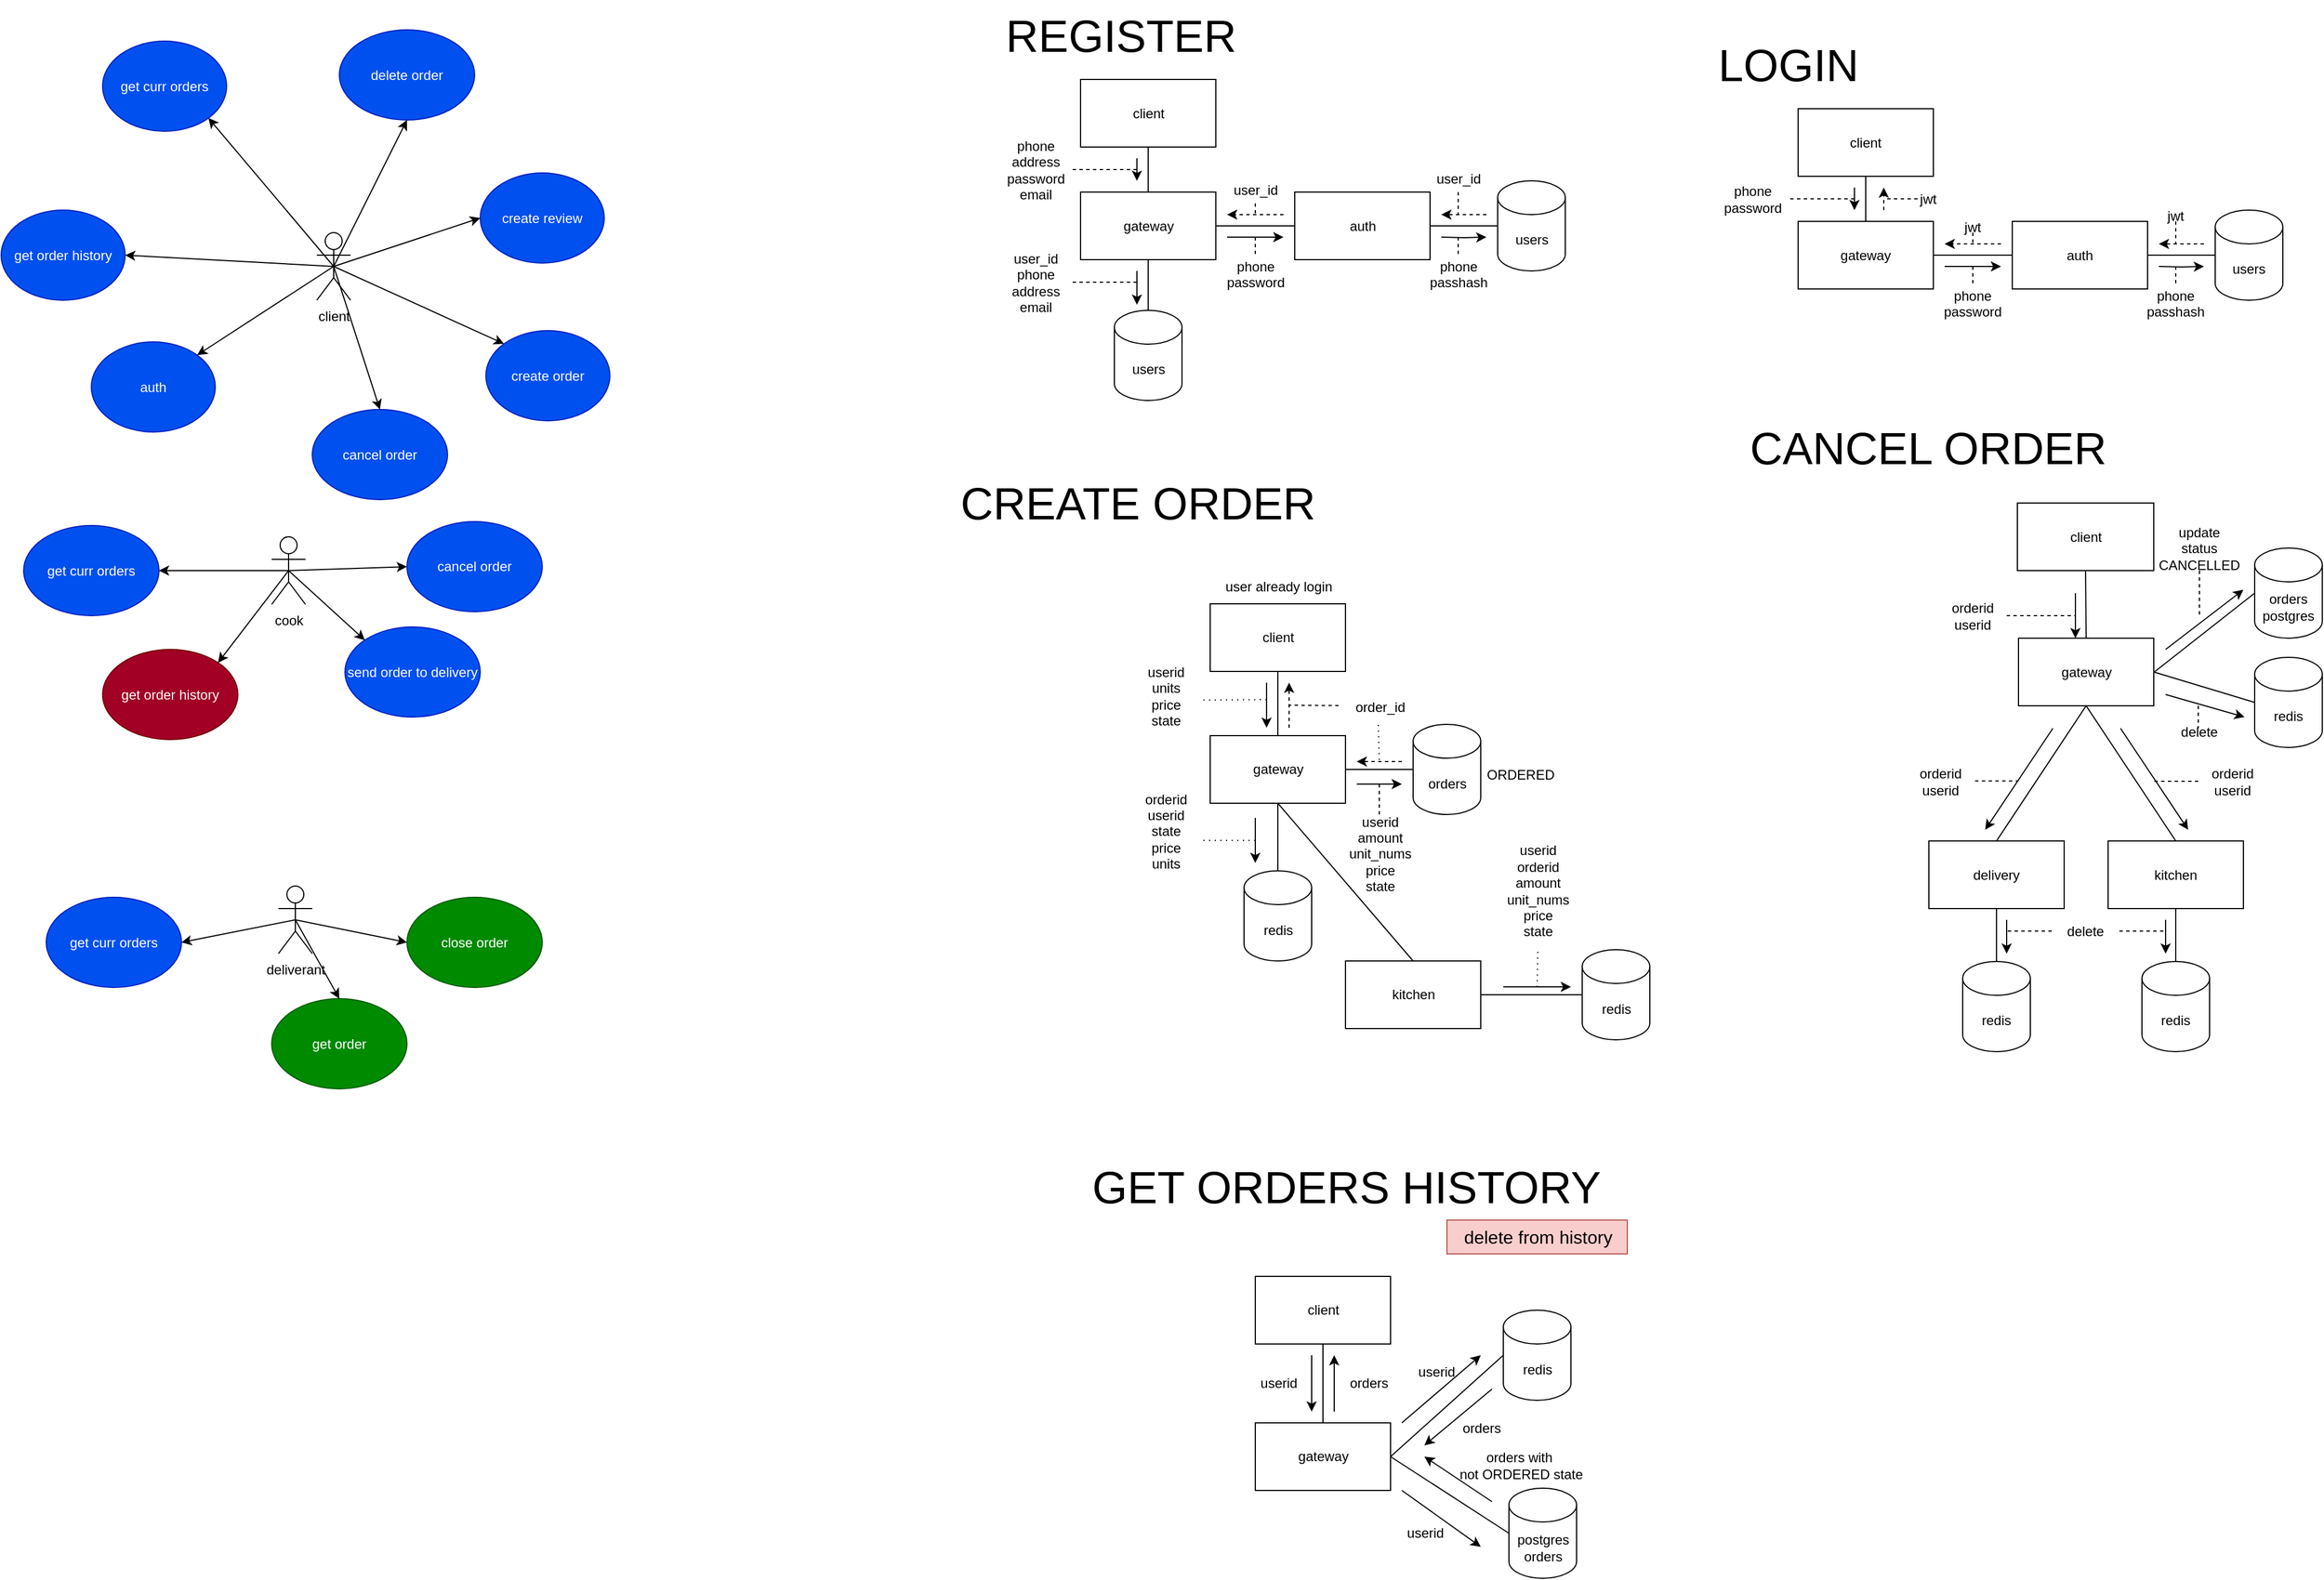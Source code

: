 <mxfile version="24.2.1" type="device">
  <diagram name="Страница — 1" id="h_CmLlEJqs-Y4hcS8QEQ">
    <mxGraphModel dx="1167" dy="1889" grid="1" gridSize="10" guides="1" tooltips="1" connect="1" arrows="1" fold="1" page="1" pageScale="1" pageWidth="827" pageHeight="1169" math="0" shadow="0">
      <root>
        <mxCell id="0" />
        <mxCell id="1" parent="0" />
        <mxCell id="nesLzePyY0byDXlQZDYF-5" value="client" style="shape=umlActor;verticalLabelPosition=bottom;verticalAlign=top;html=1;outlineConnect=0;" parent="1" vertex="1">
          <mxGeometry x="520" y="-256.5" width="30" height="60" as="geometry" />
        </mxCell>
        <mxCell id="nesLzePyY0byDXlQZDYF-7" value="auth" style="ellipse;whiteSpace=wrap;html=1;fillColor=#0050ef;fontColor=#ffffff;strokeColor=#001DBC;" parent="1" vertex="1">
          <mxGeometry x="320" y="-159.5" width="110" height="80" as="geometry" />
        </mxCell>
        <mxCell id="nesLzePyY0byDXlQZDYF-9" value="create order" style="ellipse;whiteSpace=wrap;html=1;fillColor=#0050ef;strokeColor=#001DBC;fontColor=#ffffff;" parent="1" vertex="1">
          <mxGeometry x="670" y="-169.5" width="110" height="80" as="geometry" />
        </mxCell>
        <mxCell id="nesLzePyY0byDXlQZDYF-10" value="cancel order" style="ellipse;whiteSpace=wrap;html=1;fillColor=#0050ef;fontColor=#ffffff;strokeColor=#001DBC;" parent="1" vertex="1">
          <mxGeometry x="516" y="-99.5" width="120" height="80" as="geometry" />
        </mxCell>
        <mxCell id="nesLzePyY0byDXlQZDYF-11" value="get order history" style="ellipse;whiteSpace=wrap;html=1;fillColor=#0050ef;fontColor=#ffffff;strokeColor=#001DBC;" parent="1" vertex="1">
          <mxGeometry x="240" y="-276.5" width="110" height="80" as="geometry" />
        </mxCell>
        <mxCell id="nesLzePyY0byDXlQZDYF-12" value="get curr orders" style="ellipse;whiteSpace=wrap;html=1;fillColor=#0050ef;fontColor=#ffffff;strokeColor=#001DBC;" parent="1" vertex="1">
          <mxGeometry x="330" y="-426.5" width="110" height="80" as="geometry" />
        </mxCell>
        <mxCell id="nesLzePyY0byDXlQZDYF-14" value="create review" style="ellipse;whiteSpace=wrap;html=1;fillColor=#0050ef;fontColor=#ffffff;strokeColor=#001DBC;" parent="1" vertex="1">
          <mxGeometry x="665" y="-309.5" width="110" height="80" as="geometry" />
        </mxCell>
        <mxCell id="nesLzePyY0byDXlQZDYF-15" value="" style="endArrow=none;html=1;rounded=0;entryX=0.5;entryY=0.5;entryDx=0;entryDy=0;entryPerimeter=0;exitX=1;exitY=1;exitDx=0;exitDy=0;endFill=0;startArrow=classic;startFill=1;" parent="1" source="nesLzePyY0byDXlQZDYF-12" target="nesLzePyY0byDXlQZDYF-5" edge="1">
          <mxGeometry width="50" height="50" relative="1" as="geometry">
            <mxPoint x="490" y="-116.5" as="sourcePoint" />
            <mxPoint x="540" y="-166.5" as="targetPoint" />
          </mxGeometry>
        </mxCell>
        <mxCell id="nesLzePyY0byDXlQZDYF-16" value="" style="endArrow=none;html=1;rounded=0;entryX=0.5;entryY=0.5;entryDx=0;entryDy=0;entryPerimeter=0;exitX=1;exitY=0.5;exitDx=0;exitDy=0;endFill=0;startArrow=classic;startFill=1;" parent="1" source="nesLzePyY0byDXlQZDYF-11" target="nesLzePyY0byDXlQZDYF-5" edge="1">
          <mxGeometry width="50" height="50" relative="1" as="geometry">
            <mxPoint x="220" y="-116.5" as="sourcePoint" />
            <mxPoint x="605" y="-216.5" as="targetPoint" />
          </mxGeometry>
        </mxCell>
        <mxCell id="nesLzePyY0byDXlQZDYF-17" value="" style="endArrow=none;html=1;rounded=0;exitX=1;exitY=0;exitDx=0;exitDy=0;entryX=0.5;entryY=0.5;entryDx=0;entryDy=0;entryPerimeter=0;endFill=0;startArrow=classic;startFill=1;" parent="1" source="nesLzePyY0byDXlQZDYF-7" target="nesLzePyY0byDXlQZDYF-5" edge="1">
          <mxGeometry width="50" height="50" relative="1" as="geometry">
            <mxPoint x="230" y="-106.5" as="sourcePoint" />
            <mxPoint x="615" y="-206.5" as="targetPoint" />
          </mxGeometry>
        </mxCell>
        <mxCell id="nesLzePyY0byDXlQZDYF-18" value="" style="endArrow=none;html=1;rounded=0;entryX=0.5;entryY=0.5;entryDx=0;entryDy=0;entryPerimeter=0;exitX=0.5;exitY=0;exitDx=0;exitDy=0;endFill=0;startArrow=classic;startFill=1;" parent="1" source="nesLzePyY0byDXlQZDYF-10" target="nesLzePyY0byDXlQZDYF-5" edge="1">
          <mxGeometry width="50" height="50" relative="1" as="geometry">
            <mxPoint x="240" y="-96.5" as="sourcePoint" />
            <mxPoint x="625" y="-196.5" as="targetPoint" />
          </mxGeometry>
        </mxCell>
        <mxCell id="nesLzePyY0byDXlQZDYF-19" value="" style="endArrow=none;html=1;rounded=0;exitX=0;exitY=0;exitDx=0;exitDy=0;entryX=0.5;entryY=0.5;entryDx=0;entryDy=0;entryPerimeter=0;endFill=0;startArrow=classic;startFill=1;" parent="1" source="nesLzePyY0byDXlQZDYF-9" target="nesLzePyY0byDXlQZDYF-5" edge="1">
          <mxGeometry width="50" height="50" relative="1" as="geometry">
            <mxPoint x="250" y="-86.5" as="sourcePoint" />
            <mxPoint x="590" y="-226.5" as="targetPoint" />
          </mxGeometry>
        </mxCell>
        <mxCell id="nesLzePyY0byDXlQZDYF-20" value="" style="endArrow=none;html=1;rounded=0;entryX=0.5;entryY=0.5;entryDx=0;entryDy=0;entryPerimeter=0;exitX=0;exitY=0.5;exitDx=0;exitDy=0;endFill=0;startArrow=classic;startFill=1;" parent="1" source="nesLzePyY0byDXlQZDYF-14" target="nesLzePyY0byDXlQZDYF-5" edge="1">
          <mxGeometry width="50" height="50" relative="1" as="geometry">
            <mxPoint x="260" y="-76.5" as="sourcePoint" />
            <mxPoint x="645" y="-176.5" as="targetPoint" />
          </mxGeometry>
        </mxCell>
        <mxCell id="nesLzePyY0byDXlQZDYF-21" value="cook&lt;div&gt;&lt;br&gt;&lt;/div&gt;" style="shape=umlActor;verticalLabelPosition=bottom;verticalAlign=top;html=1;outlineConnect=0;" parent="1" vertex="1">
          <mxGeometry x="480" y="13.5" width="30" height="60" as="geometry" />
        </mxCell>
        <mxCell id="nesLzePyY0byDXlQZDYF-23" value="get curr orders" style="ellipse;whiteSpace=wrap;html=1;fillColor=#0050ef;fontColor=#ffffff;strokeColor=#001DBC;" parent="1" vertex="1">
          <mxGeometry x="260" y="3.5" width="120" height="80" as="geometry" />
        </mxCell>
        <mxCell id="nesLzePyY0byDXlQZDYF-24" value="" style="endArrow=classic;html=1;rounded=0;exitX=0.5;exitY=0.5;exitDx=0;exitDy=0;exitPerimeter=0;entryX=1;entryY=0.5;entryDx=0;entryDy=0;" parent="1" source="nesLzePyY0byDXlQZDYF-21" target="nesLzePyY0byDXlQZDYF-23" edge="1">
          <mxGeometry width="50" height="50" relative="1" as="geometry">
            <mxPoint x="510" y="163.5" as="sourcePoint" />
            <mxPoint x="560" y="113.5" as="targetPoint" />
          </mxGeometry>
        </mxCell>
        <mxCell id="nesLzePyY0byDXlQZDYF-25" value="get order history" style="ellipse;whiteSpace=wrap;html=1;fillColor=#a20025;fontColor=#ffffff;strokeColor=#6F0000;" parent="1" vertex="1">
          <mxGeometry x="330" y="113.5" width="120" height="80" as="geometry" />
        </mxCell>
        <mxCell id="nesLzePyY0byDXlQZDYF-26" value="" style="endArrow=classic;html=1;rounded=0;exitX=0.5;exitY=0.5;exitDx=0;exitDy=0;exitPerimeter=0;entryX=1;entryY=0;entryDx=0;entryDy=0;" parent="1" source="nesLzePyY0byDXlQZDYF-21" target="nesLzePyY0byDXlQZDYF-25" edge="1">
          <mxGeometry width="50" height="50" relative="1" as="geometry">
            <mxPoint x="510" y="163.5" as="sourcePoint" />
            <mxPoint x="560" y="113.5" as="targetPoint" />
          </mxGeometry>
        </mxCell>
        <mxCell id="nesLzePyY0byDXlQZDYF-28" value="send order to delivery" style="ellipse;whiteSpace=wrap;html=1;fillColor=#0050ef;fontColor=#ffffff;strokeColor=#001DBC;" parent="1" vertex="1">
          <mxGeometry x="545" y="93.5" width="120" height="80" as="geometry" />
        </mxCell>
        <mxCell id="nesLzePyY0byDXlQZDYF-29" value="" style="endArrow=classic;html=1;rounded=0;exitX=0.5;exitY=0.5;exitDx=0;exitDy=0;exitPerimeter=0;entryX=0;entryY=0;entryDx=0;entryDy=0;" parent="1" source="nesLzePyY0byDXlQZDYF-21" target="nesLzePyY0byDXlQZDYF-28" edge="1">
          <mxGeometry width="50" height="50" relative="1" as="geometry">
            <mxPoint x="460" y="63.5" as="sourcePoint" />
            <mxPoint x="510" y="13.5" as="targetPoint" />
          </mxGeometry>
        </mxCell>
        <mxCell id="nesLzePyY0byDXlQZDYF-30" value="cancel order" style="ellipse;whiteSpace=wrap;html=1;fillColor=#0050ef;fontColor=#ffffff;strokeColor=#001DBC;" parent="1" vertex="1">
          <mxGeometry x="600" width="120" height="80" as="geometry" />
        </mxCell>
        <mxCell id="nesLzePyY0byDXlQZDYF-31" value="" style="endArrow=classic;html=1;rounded=0;exitX=0.5;exitY=0.5;exitDx=0;exitDy=0;exitPerimeter=0;entryX=0;entryY=0.5;entryDx=0;entryDy=0;" parent="1" source="nesLzePyY0byDXlQZDYF-21" target="nesLzePyY0byDXlQZDYF-30" edge="1">
          <mxGeometry width="50" height="50" relative="1" as="geometry">
            <mxPoint x="460" y="63.5" as="sourcePoint" />
            <mxPoint x="510" y="13.5" as="targetPoint" />
          </mxGeometry>
        </mxCell>
        <mxCell id="nesLzePyY0byDXlQZDYF-32" value="deliverant" style="shape=umlActor;verticalLabelPosition=bottom;verticalAlign=top;html=1;outlineConnect=0;" parent="1" vertex="1">
          <mxGeometry x="486" y="323.5" width="30" height="60" as="geometry" />
        </mxCell>
        <mxCell id="nesLzePyY0byDXlQZDYF-33" value="get curr orders" style="ellipse;whiteSpace=wrap;html=1;fillColor=#0050ef;fontColor=#ffffff;strokeColor=#001DBC;" parent="1" vertex="1">
          <mxGeometry x="280" y="333.5" width="120" height="80" as="geometry" />
        </mxCell>
        <mxCell id="nesLzePyY0byDXlQZDYF-34" value="" style="endArrow=classic;html=1;rounded=0;exitX=0.5;exitY=0.5;exitDx=0;exitDy=0;exitPerimeter=0;entryX=1;entryY=0.5;entryDx=0;entryDy=0;" parent="1" source="nesLzePyY0byDXlQZDYF-32" target="nesLzePyY0byDXlQZDYF-33" edge="1">
          <mxGeometry width="50" height="50" relative="1" as="geometry">
            <mxPoint x="520" y="343.5" as="sourcePoint" />
            <mxPoint x="570" y="293.5" as="targetPoint" />
          </mxGeometry>
        </mxCell>
        <mxCell id="nesLzePyY0byDXlQZDYF-35" value="get order" style="ellipse;whiteSpace=wrap;html=1;fillColor=#008a00;fontColor=#ffffff;strokeColor=#005700;" parent="1" vertex="1">
          <mxGeometry x="480" y="423.5" width="120" height="80" as="geometry" />
        </mxCell>
        <mxCell id="nesLzePyY0byDXlQZDYF-36" value="" style="endArrow=classic;html=1;rounded=0;exitX=0.5;exitY=0.5;exitDx=0;exitDy=0;exitPerimeter=0;entryX=0.5;entryY=0;entryDx=0;entryDy=0;" parent="1" source="nesLzePyY0byDXlQZDYF-32" target="nesLzePyY0byDXlQZDYF-35" edge="1">
          <mxGeometry width="50" height="50" relative="1" as="geometry">
            <mxPoint x="520" y="343.5" as="sourcePoint" />
            <mxPoint x="570" y="293.5" as="targetPoint" />
          </mxGeometry>
        </mxCell>
        <mxCell id="nesLzePyY0byDXlQZDYF-37" value="close order" style="ellipse;whiteSpace=wrap;html=1;fillColor=#008a00;fontColor=#ffffff;strokeColor=#005700;" parent="1" vertex="1">
          <mxGeometry x="600" y="333.5" width="120" height="80" as="geometry" />
        </mxCell>
        <mxCell id="nesLzePyY0byDXlQZDYF-38" value="" style="endArrow=classic;html=1;rounded=0;exitX=0.5;exitY=0.5;exitDx=0;exitDy=0;exitPerimeter=0;entryX=0;entryY=0.5;entryDx=0;entryDy=0;" parent="1" source="nesLzePyY0byDXlQZDYF-32" target="nesLzePyY0byDXlQZDYF-37" edge="1">
          <mxGeometry width="50" height="50" relative="1" as="geometry">
            <mxPoint x="520" y="343.5" as="sourcePoint" />
            <mxPoint x="570" y="293.5" as="targetPoint" />
          </mxGeometry>
        </mxCell>
        <mxCell id="nesLzePyY0byDXlQZDYF-54" value="delete order" style="ellipse;whiteSpace=wrap;html=1;align=center;fillColor=#0050ef;strokeColor=#001DBC;fontColor=#ffffff;" parent="1" vertex="1">
          <mxGeometry x="540" y="-436.5" width="120" height="80" as="geometry" />
        </mxCell>
        <mxCell id="nesLzePyY0byDXlQZDYF-55" value="" style="endArrow=classic;html=1;rounded=0;exitX=0.5;exitY=0.5;exitDx=0;exitDy=0;exitPerimeter=0;entryX=0.5;entryY=1;entryDx=0;entryDy=0;" parent="1" source="nesLzePyY0byDXlQZDYF-5" target="nesLzePyY0byDXlQZDYF-54" edge="1">
          <mxGeometry width="50" height="50" relative="1" as="geometry">
            <mxPoint x="570" y="23.5" as="sourcePoint" />
            <mxPoint x="620" y="-26.5" as="targetPoint" />
          </mxGeometry>
        </mxCell>
        <mxCell id="nesLzePyY0byDXlQZDYF-253" value="client" style="rounded=0;whiteSpace=wrap;html=1;" parent="1" vertex="1">
          <mxGeometry x="1312.5" y="73" width="120" height="60" as="geometry" />
        </mxCell>
        <mxCell id="nesLzePyY0byDXlQZDYF-256" value="gateway" style="rounded=0;whiteSpace=wrap;html=1;" parent="1" vertex="1">
          <mxGeometry x="1312.5" y="190" width="120" height="60" as="geometry" />
        </mxCell>
        <mxCell id="nesLzePyY0byDXlQZDYF-259" value="" style="endArrow=none;dashed=1;html=1;rounded=0;entryX=1.012;entryY=0.549;entryDx=0;entryDy=0;entryPerimeter=0;dashPattern=1 4;" parent="1" target="nesLzePyY0byDXlQZDYF-358" edge="1">
          <mxGeometry width="50" height="50" relative="1" as="geometry">
            <mxPoint x="1362.5" y="158" as="sourcePoint" />
            <mxPoint x="1282.5" y="158.5" as="targetPoint" />
          </mxGeometry>
        </mxCell>
        <mxCell id="nesLzePyY0byDXlQZDYF-261" value="user already login" style="text;html=1;align=center;verticalAlign=middle;resizable=0;points=[];autosize=1;strokeColor=none;fillColor=none;" parent="1" vertex="1">
          <mxGeometry x="1312.5" y="43" width="120" height="30" as="geometry" />
        </mxCell>
        <mxCell id="nesLzePyY0byDXlQZDYF-262" value="orders" style="shape=cylinder3;whiteSpace=wrap;html=1;boundedLbl=1;backgroundOutline=1;size=15;" parent="1" vertex="1">
          <mxGeometry x="1492.5" y="180" width="60" height="80" as="geometry" />
        </mxCell>
        <mxCell id="nesLzePyY0byDXlQZDYF-264" value="client" style="rounded=0;whiteSpace=wrap;html=1;" parent="1" vertex="1">
          <mxGeometry x="1197.5" y="-392.5" width="120" height="60" as="geometry" />
        </mxCell>
        <mxCell id="nesLzePyY0byDXlQZDYF-265" value="gateway" style="rounded=0;whiteSpace=wrap;html=1;" parent="1" vertex="1">
          <mxGeometry x="1197.5" y="-292.5" width="120" height="60" as="geometry" />
        </mxCell>
        <mxCell id="nesLzePyY0byDXlQZDYF-269" value="" style="endArrow=none;dashed=1;html=1;rounded=0;entryX=1;entryY=0.5;entryDx=0;entryDy=0;" parent="1" target="nesLzePyY0byDXlQZDYF-283" edge="1">
          <mxGeometry width="50" height="50" relative="1" as="geometry">
            <mxPoint x="1247.5" y="-312.5" as="sourcePoint" />
            <mxPoint x="1167.5" y="-312.5" as="targetPoint" />
          </mxGeometry>
        </mxCell>
        <mxCell id="nesLzePyY0byDXlQZDYF-271" value="auth" style="rounded=0;whiteSpace=wrap;html=1;" parent="1" vertex="1">
          <mxGeometry x="1387.5" y="-292.5" width="120" height="60" as="geometry" />
        </mxCell>
        <mxCell id="nesLzePyY0byDXlQZDYF-276" value="" style="endArrow=none;html=1;rounded=0;entryX=0.5;entryY=1;entryDx=0;entryDy=0;exitX=0.5;exitY=0;exitDx=0;exitDy=0;" parent="1" source="nesLzePyY0byDXlQZDYF-265" target="nesLzePyY0byDXlQZDYF-264" edge="1">
          <mxGeometry width="50" height="50" relative="1" as="geometry">
            <mxPoint x="1197.5" y="-212.5" as="sourcePoint" />
            <mxPoint x="1247.5" y="-262.5" as="targetPoint" />
          </mxGeometry>
        </mxCell>
        <mxCell id="nesLzePyY0byDXlQZDYF-278" value="" style="endArrow=classic;html=1;rounded=0;" parent="1" edge="1">
          <mxGeometry width="50" height="50" relative="1" as="geometry">
            <mxPoint x="1247.5" y="-322.5" as="sourcePoint" />
            <mxPoint x="1247.5" y="-302.5" as="targetPoint" />
          </mxGeometry>
        </mxCell>
        <mxCell id="nesLzePyY0byDXlQZDYF-280" value="" style="endArrow=none;html=1;rounded=0;entryX=0;entryY=0.5;entryDx=0;entryDy=0;exitX=1;exitY=0.5;exitDx=0;exitDy=0;" parent="1" source="nesLzePyY0byDXlQZDYF-265" target="nesLzePyY0byDXlQZDYF-271" edge="1">
          <mxGeometry width="50" height="50" relative="1" as="geometry">
            <mxPoint x="1197.5" y="-212.5" as="sourcePoint" />
            <mxPoint x="1247.5" y="-262.5" as="targetPoint" />
          </mxGeometry>
        </mxCell>
        <mxCell id="nesLzePyY0byDXlQZDYF-281" value="" style="endArrow=classic;html=1;rounded=0;" parent="1" edge="1">
          <mxGeometry width="50" height="50" relative="1" as="geometry">
            <mxPoint x="1327.5" y="-252.5" as="sourcePoint" />
            <mxPoint x="1377.5" y="-252.5" as="targetPoint" />
          </mxGeometry>
        </mxCell>
        <mxCell id="nesLzePyY0byDXlQZDYF-282" value="&lt;div&gt;phone&lt;/div&gt;&lt;div&gt;password&lt;br&gt;&lt;div&gt;&lt;br&gt;&lt;/div&gt;&lt;/div&gt;" style="text;html=1;align=center;verticalAlign=middle;whiteSpace=wrap;rounded=0;" parent="1" vertex="1">
          <mxGeometry x="1317.5" y="-237.5" width="70" height="50" as="geometry" />
        </mxCell>
        <mxCell id="nesLzePyY0byDXlQZDYF-283" value="&lt;div&gt;phone&lt;/div&gt;&lt;div&gt;address&lt;/div&gt;&lt;div&gt;password&lt;br&gt;&lt;div&gt;email&lt;/div&gt;&lt;/div&gt;" style="text;html=1;align=center;verticalAlign=middle;whiteSpace=wrap;rounded=0;" parent="1" vertex="1">
          <mxGeometry x="1127.5" y="-332.5" width="60" height="40" as="geometry" />
        </mxCell>
        <mxCell id="nesLzePyY0byDXlQZDYF-284" value="" style="endArrow=none;dashed=1;html=1;rounded=0;entryX=0.5;entryY=0;entryDx=0;entryDy=0;" parent="1" target="nesLzePyY0byDXlQZDYF-282" edge="1">
          <mxGeometry width="50" height="50" relative="1" as="geometry">
            <mxPoint x="1352.5" y="-252.5" as="sourcePoint" />
            <mxPoint x="1177.5" y="-302.5" as="targetPoint" />
          </mxGeometry>
        </mxCell>
        <mxCell id="nesLzePyY0byDXlQZDYF-286" value="users" style="shape=cylinder3;whiteSpace=wrap;html=1;boundedLbl=1;backgroundOutline=1;size=15;" parent="1" vertex="1">
          <mxGeometry x="1567.5" y="-302.5" width="60" height="80" as="geometry" />
        </mxCell>
        <mxCell id="nesLzePyY0byDXlQZDYF-287" style="edgeStyle=orthogonalEdgeStyle;rounded=0;orthogonalLoop=1;jettySize=auto;html=1;" parent="1" edge="1">
          <mxGeometry relative="1" as="geometry">
            <mxPoint x="1517.5" y="-252.5" as="sourcePoint" />
            <mxPoint x="1557.5" y="-252.5" as="targetPoint" />
          </mxGeometry>
        </mxCell>
        <mxCell id="nesLzePyY0byDXlQZDYF-289" value="&lt;div&gt;phone&lt;/div&gt;&lt;div&gt;passhash&lt;br&gt;&lt;div&gt;&lt;br&gt;&lt;/div&gt;&lt;/div&gt;" style="text;html=1;align=center;verticalAlign=middle;whiteSpace=wrap;rounded=0;" parent="1" vertex="1">
          <mxGeometry x="1497.5" y="-237.5" width="70" height="50" as="geometry" />
        </mxCell>
        <mxCell id="nesLzePyY0byDXlQZDYF-290" value="" style="endArrow=none;dashed=1;html=1;rounded=0;entryX=0.5;entryY=0;entryDx=0;entryDy=0;" parent="1" target="nesLzePyY0byDXlQZDYF-289" edge="1">
          <mxGeometry width="50" height="50" relative="1" as="geometry">
            <mxPoint x="1532.5" y="-252.5" as="sourcePoint" />
            <mxPoint x="1362.5" y="-192.5" as="targetPoint" />
          </mxGeometry>
        </mxCell>
        <mxCell id="nesLzePyY0byDXlQZDYF-291" value="" style="endArrow=none;html=1;rounded=0;entryX=0;entryY=0.5;entryDx=0;entryDy=0;exitX=1;exitY=0.5;exitDx=0;exitDy=0;entryPerimeter=0;" parent="1" source="nesLzePyY0byDXlQZDYF-271" target="nesLzePyY0byDXlQZDYF-286" edge="1">
          <mxGeometry width="50" height="50" relative="1" as="geometry">
            <mxPoint x="1327.5" y="-252.5" as="sourcePoint" />
            <mxPoint x="1397.5" y="-252.5" as="targetPoint" />
          </mxGeometry>
        </mxCell>
        <mxCell id="nesLzePyY0byDXlQZDYF-292" value="" style="endArrow=classic;html=1;rounded=0;dashed=1;" parent="1" edge="1">
          <mxGeometry width="50" height="50" relative="1" as="geometry">
            <mxPoint x="1557.5" y="-272.5" as="sourcePoint" />
            <mxPoint x="1517.5" y="-272.5" as="targetPoint" />
          </mxGeometry>
        </mxCell>
        <mxCell id="nesLzePyY0byDXlQZDYF-293" value="user_id&lt;div&gt;&lt;div&gt;&lt;br&gt;&lt;/div&gt;&lt;/div&gt;" style="text;html=1;align=center;verticalAlign=middle;whiteSpace=wrap;rounded=0;" parent="1" vertex="1">
          <mxGeometry x="1512.5" y="-302.5" width="40" height="10" as="geometry" />
        </mxCell>
        <mxCell id="nesLzePyY0byDXlQZDYF-294" value="" style="endArrow=none;dashed=1;html=1;rounded=0;exitX=0.5;exitY=1;exitDx=0;exitDy=0;" parent="1" source="nesLzePyY0byDXlQZDYF-293" edge="1">
          <mxGeometry width="50" height="50" relative="1" as="geometry">
            <mxPoint x="1542.5" y="-242.5" as="sourcePoint" />
            <mxPoint x="1532.5" y="-272.5" as="targetPoint" />
          </mxGeometry>
        </mxCell>
        <mxCell id="nesLzePyY0byDXlQZDYF-295" value="" style="endArrow=classic;html=1;rounded=0;dashed=1;" parent="1" edge="1">
          <mxGeometry width="50" height="50" relative="1" as="geometry">
            <mxPoint x="1377.5" y="-272.5" as="sourcePoint" />
            <mxPoint x="1327.5" y="-272.5" as="targetPoint" />
          </mxGeometry>
        </mxCell>
        <mxCell id="nesLzePyY0byDXlQZDYF-298" value="user_id&lt;div&gt;&lt;div&gt;&lt;br&gt;&lt;/div&gt;&lt;/div&gt;" style="text;html=1;align=center;verticalAlign=middle;whiteSpace=wrap;rounded=0;" parent="1" vertex="1">
          <mxGeometry x="1332.5" y="-292.5" width="40" height="10" as="geometry" />
        </mxCell>
        <mxCell id="nesLzePyY0byDXlQZDYF-299" value="" style="endArrow=none;dashed=1;html=1;rounded=0;exitX=0.5;exitY=1;exitDx=0;exitDy=0;" parent="1" source="nesLzePyY0byDXlQZDYF-298" edge="1">
          <mxGeometry width="50" height="50" relative="1" as="geometry">
            <mxPoint x="1362.5" y="-242.5" as="sourcePoint" />
            <mxPoint x="1352.5" y="-272.5" as="targetPoint" />
          </mxGeometry>
        </mxCell>
        <mxCell id="nesLzePyY0byDXlQZDYF-300" value="" style="endArrow=none;html=1;rounded=0;entryX=0.5;entryY=1;entryDx=0;entryDy=0;exitX=0.5;exitY=0;exitDx=0;exitDy=0;exitPerimeter=0;" parent="1" source="nesLzePyY0byDXlQZDYF-307" target="nesLzePyY0byDXlQZDYF-265" edge="1">
          <mxGeometry width="50" height="50" relative="1" as="geometry">
            <mxPoint x="1257.5" y="-182.5" as="sourcePoint" />
            <mxPoint x="1347.5" y="-212.5" as="targetPoint" />
          </mxGeometry>
        </mxCell>
        <mxCell id="nesLzePyY0byDXlQZDYF-302" value="" style="endArrow=classic;html=1;rounded=0;" parent="1" edge="1">
          <mxGeometry width="50" height="50" relative="1" as="geometry">
            <mxPoint x="1247.5" y="-222.5" as="sourcePoint" />
            <mxPoint x="1247.5" y="-192.5" as="targetPoint" />
          </mxGeometry>
        </mxCell>
        <mxCell id="nesLzePyY0byDXlQZDYF-303" value="" style="endArrow=none;dashed=1;html=1;rounded=0;entryX=1;entryY=0.5;entryDx=0;entryDy=0;" parent="1" target="nesLzePyY0byDXlQZDYF-304" edge="1">
          <mxGeometry width="50" height="50" relative="1" as="geometry">
            <mxPoint x="1247.5" y="-212.5" as="sourcePoint" />
            <mxPoint x="1217.5" y="-212.5" as="targetPoint" />
          </mxGeometry>
        </mxCell>
        <mxCell id="nesLzePyY0byDXlQZDYF-304" value="user_id&lt;div&gt;&lt;div&gt;&lt;div&gt;phone&lt;/div&gt;&lt;div&gt;address&lt;/div&gt;&lt;div&gt;&lt;div&gt;email&lt;/div&gt;&lt;/div&gt;&lt;/div&gt;&lt;/div&gt;" style="text;html=1;align=center;verticalAlign=middle;whiteSpace=wrap;rounded=0;" parent="1" vertex="1">
          <mxGeometry x="1127.5" y="-232.5" width="60" height="40" as="geometry" />
        </mxCell>
        <mxCell id="nesLzePyY0byDXlQZDYF-307" value="users" style="shape=cylinder3;whiteSpace=wrap;html=1;boundedLbl=1;backgroundOutline=1;size=15;" parent="1" vertex="1">
          <mxGeometry x="1227.5" y="-187.5" width="60" height="80" as="geometry" />
        </mxCell>
        <mxCell id="nesLzePyY0byDXlQZDYF-316" value="&lt;font style=&quot;font-size: 40px;&quot;&gt;REGISTER&lt;/font&gt;" style="text;html=1;align=center;verticalAlign=middle;resizable=0;points=[];autosize=1;strokeColor=none;fillColor=none;" parent="1" vertex="1">
          <mxGeometry x="1117.5" y="-462.5" width="230" height="60" as="geometry" />
        </mxCell>
        <mxCell id="nesLzePyY0byDXlQZDYF-317" value="&lt;font style=&quot;font-size: 40px;&quot;&gt;LOGIN&lt;/font&gt;" style="text;html=1;align=center;verticalAlign=middle;resizable=0;points=[];autosize=1;strokeColor=none;fillColor=none;" parent="1" vertex="1">
          <mxGeometry x="1750" y="-436.5" width="150" height="60" as="geometry" />
        </mxCell>
        <mxCell id="nesLzePyY0byDXlQZDYF-318" value="client" style="rounded=0;whiteSpace=wrap;html=1;" parent="1" vertex="1">
          <mxGeometry x="1834" y="-366.5" width="120" height="60" as="geometry" />
        </mxCell>
        <mxCell id="nesLzePyY0byDXlQZDYF-319" value="gateway" style="rounded=0;whiteSpace=wrap;html=1;" parent="1" vertex="1">
          <mxGeometry x="1834" y="-266.5" width="120" height="60" as="geometry" />
        </mxCell>
        <mxCell id="nesLzePyY0byDXlQZDYF-320" value="" style="endArrow=none;dashed=1;html=1;rounded=0;entryX=1;entryY=0.5;entryDx=0;entryDy=0;" parent="1" target="nesLzePyY0byDXlQZDYF-327" edge="1">
          <mxGeometry width="50" height="50" relative="1" as="geometry">
            <mxPoint x="1884" y="-286.5" as="sourcePoint" />
            <mxPoint x="1804" y="-286.5" as="targetPoint" />
          </mxGeometry>
        </mxCell>
        <mxCell id="nesLzePyY0byDXlQZDYF-321" value="auth" style="rounded=0;whiteSpace=wrap;html=1;" parent="1" vertex="1">
          <mxGeometry x="2024" y="-266.5" width="120" height="60" as="geometry" />
        </mxCell>
        <mxCell id="nesLzePyY0byDXlQZDYF-322" value="" style="endArrow=none;html=1;rounded=0;entryX=0.5;entryY=1;entryDx=0;entryDy=0;exitX=0.5;exitY=0;exitDx=0;exitDy=0;" parent="1" source="nesLzePyY0byDXlQZDYF-319" target="nesLzePyY0byDXlQZDYF-318" edge="1">
          <mxGeometry width="50" height="50" relative="1" as="geometry">
            <mxPoint x="1834" y="-186.5" as="sourcePoint" />
            <mxPoint x="1884" y="-236.5" as="targetPoint" />
          </mxGeometry>
        </mxCell>
        <mxCell id="nesLzePyY0byDXlQZDYF-323" value="" style="endArrow=classic;html=1;rounded=0;" parent="1" edge="1">
          <mxGeometry width="50" height="50" relative="1" as="geometry">
            <mxPoint x="1884" y="-296.5" as="sourcePoint" />
            <mxPoint x="1884" y="-276.5" as="targetPoint" />
          </mxGeometry>
        </mxCell>
        <mxCell id="nesLzePyY0byDXlQZDYF-324" value="" style="endArrow=none;html=1;rounded=0;entryX=0;entryY=0.5;entryDx=0;entryDy=0;exitX=1;exitY=0.5;exitDx=0;exitDy=0;" parent="1" source="nesLzePyY0byDXlQZDYF-319" target="nesLzePyY0byDXlQZDYF-321" edge="1">
          <mxGeometry width="50" height="50" relative="1" as="geometry">
            <mxPoint x="1834" y="-186.5" as="sourcePoint" />
            <mxPoint x="1884" y="-236.5" as="targetPoint" />
          </mxGeometry>
        </mxCell>
        <mxCell id="nesLzePyY0byDXlQZDYF-325" value="" style="endArrow=classic;html=1;rounded=0;" parent="1" edge="1">
          <mxGeometry width="50" height="50" relative="1" as="geometry">
            <mxPoint x="1964" y="-226.5" as="sourcePoint" />
            <mxPoint x="2014" y="-226.5" as="targetPoint" />
          </mxGeometry>
        </mxCell>
        <mxCell id="nesLzePyY0byDXlQZDYF-326" value="&lt;div&gt;phone&lt;/div&gt;&lt;div&gt;password&lt;br&gt;&lt;div&gt;&lt;br&gt;&lt;/div&gt;&lt;/div&gt;" style="text;html=1;align=center;verticalAlign=middle;whiteSpace=wrap;rounded=0;" parent="1" vertex="1">
          <mxGeometry x="1954" y="-211.5" width="70" height="50" as="geometry" />
        </mxCell>
        <mxCell id="nesLzePyY0byDXlQZDYF-327" value="&lt;div&gt;phone&lt;/div&gt;&lt;div&gt;password&lt;/div&gt;" style="text;html=1;align=center;verticalAlign=middle;whiteSpace=wrap;rounded=0;" parent="1" vertex="1">
          <mxGeometry x="1764" y="-306.5" width="60" height="40" as="geometry" />
        </mxCell>
        <mxCell id="nesLzePyY0byDXlQZDYF-328" value="" style="endArrow=none;dashed=1;html=1;rounded=0;entryX=0.5;entryY=0;entryDx=0;entryDy=0;" parent="1" target="nesLzePyY0byDXlQZDYF-326" edge="1">
          <mxGeometry width="50" height="50" relative="1" as="geometry">
            <mxPoint x="1989" y="-226.5" as="sourcePoint" />
            <mxPoint x="1814" y="-276.5" as="targetPoint" />
          </mxGeometry>
        </mxCell>
        <mxCell id="nesLzePyY0byDXlQZDYF-329" value="users" style="shape=cylinder3;whiteSpace=wrap;html=1;boundedLbl=1;backgroundOutline=1;size=15;" parent="1" vertex="1">
          <mxGeometry x="2204" y="-276.5" width="60" height="80" as="geometry" />
        </mxCell>
        <mxCell id="nesLzePyY0byDXlQZDYF-330" style="edgeStyle=orthogonalEdgeStyle;rounded=0;orthogonalLoop=1;jettySize=auto;html=1;" parent="1" edge="1">
          <mxGeometry relative="1" as="geometry">
            <mxPoint x="2154" y="-226.5" as="sourcePoint" />
            <mxPoint x="2194" y="-226.5" as="targetPoint" />
          </mxGeometry>
        </mxCell>
        <mxCell id="nesLzePyY0byDXlQZDYF-331" value="&lt;div&gt;phone&lt;/div&gt;&lt;div&gt;passhash&lt;br&gt;&lt;div&gt;&lt;br&gt;&lt;/div&gt;&lt;/div&gt;" style="text;html=1;align=center;verticalAlign=middle;whiteSpace=wrap;rounded=0;" parent="1" vertex="1">
          <mxGeometry x="2134" y="-211.5" width="70" height="50" as="geometry" />
        </mxCell>
        <mxCell id="nesLzePyY0byDXlQZDYF-332" value="" style="endArrow=none;dashed=1;html=1;rounded=0;entryX=0.5;entryY=0;entryDx=0;entryDy=0;" parent="1" target="nesLzePyY0byDXlQZDYF-331" edge="1">
          <mxGeometry width="50" height="50" relative="1" as="geometry">
            <mxPoint x="2169" y="-226.5" as="sourcePoint" />
            <mxPoint x="1999" y="-166.5" as="targetPoint" />
          </mxGeometry>
        </mxCell>
        <mxCell id="nesLzePyY0byDXlQZDYF-333" value="" style="endArrow=none;html=1;rounded=0;entryX=0;entryY=0.5;entryDx=0;entryDy=0;exitX=1;exitY=0.5;exitDx=0;exitDy=0;entryPerimeter=0;" parent="1" source="nesLzePyY0byDXlQZDYF-321" target="nesLzePyY0byDXlQZDYF-329" edge="1">
          <mxGeometry width="50" height="50" relative="1" as="geometry">
            <mxPoint x="1964" y="-226.5" as="sourcePoint" />
            <mxPoint x="2034" y="-226.5" as="targetPoint" />
          </mxGeometry>
        </mxCell>
        <mxCell id="nesLzePyY0byDXlQZDYF-334" value="" style="endArrow=classic;html=1;rounded=0;dashed=1;" parent="1" edge="1">
          <mxGeometry width="50" height="50" relative="1" as="geometry">
            <mxPoint x="2194" y="-246.5" as="sourcePoint" />
            <mxPoint x="2154" y="-246.5" as="targetPoint" />
          </mxGeometry>
        </mxCell>
        <mxCell id="nesLzePyY0byDXlQZDYF-335" value="jwt" style="text;html=1;align=center;verticalAlign=middle;whiteSpace=wrap;rounded=0;" parent="1" vertex="1">
          <mxGeometry x="2149" y="-276.5" width="40" height="10" as="geometry" />
        </mxCell>
        <mxCell id="nesLzePyY0byDXlQZDYF-336" value="" style="endArrow=none;dashed=1;html=1;rounded=0;exitX=0.5;exitY=1;exitDx=0;exitDy=0;" parent="1" source="nesLzePyY0byDXlQZDYF-335" edge="1">
          <mxGeometry width="50" height="50" relative="1" as="geometry">
            <mxPoint x="2179" y="-216.5" as="sourcePoint" />
            <mxPoint x="2169" y="-246.5" as="targetPoint" />
          </mxGeometry>
        </mxCell>
        <mxCell id="nesLzePyY0byDXlQZDYF-337" value="" style="endArrow=classic;html=1;rounded=0;dashed=1;" parent="1" edge="1">
          <mxGeometry width="50" height="50" relative="1" as="geometry">
            <mxPoint x="2014" y="-246.5" as="sourcePoint" />
            <mxPoint x="1964" y="-246.5" as="targetPoint" />
          </mxGeometry>
        </mxCell>
        <mxCell id="nesLzePyY0byDXlQZDYF-338" value="jwt" style="text;html=1;align=center;verticalAlign=middle;whiteSpace=wrap;rounded=0;" parent="1" vertex="1">
          <mxGeometry x="1969" y="-266.5" width="40" height="10" as="geometry" />
        </mxCell>
        <mxCell id="nesLzePyY0byDXlQZDYF-339" value="" style="endArrow=none;dashed=1;html=1;rounded=0;exitX=0.5;exitY=1;exitDx=0;exitDy=0;" parent="1" source="nesLzePyY0byDXlQZDYF-338" edge="1">
          <mxGeometry width="50" height="50" relative="1" as="geometry">
            <mxPoint x="1999" y="-216.5" as="sourcePoint" />
            <mxPoint x="1989" y="-246.5" as="targetPoint" />
          </mxGeometry>
        </mxCell>
        <mxCell id="nesLzePyY0byDXlQZDYF-345" value="" style="endArrow=classic;html=1;rounded=0;dashed=1;" parent="1" edge="1">
          <mxGeometry width="50" height="50" relative="1" as="geometry">
            <mxPoint x="1910" y="-276.5" as="sourcePoint" />
            <mxPoint x="1910" y="-296.5" as="targetPoint" />
          </mxGeometry>
        </mxCell>
        <mxCell id="nesLzePyY0byDXlQZDYF-346" value="" style="endArrow=none;dashed=1;html=1;rounded=0;exitX=0;exitY=0.5;exitDx=0;exitDy=0;" parent="1" source="nesLzePyY0byDXlQZDYF-349" edge="1">
          <mxGeometry width="50" height="50" relative="1" as="geometry">
            <mxPoint x="2010" y="-286.5" as="sourcePoint" />
            <mxPoint x="1910" y="-286.5" as="targetPoint" />
          </mxGeometry>
        </mxCell>
        <mxCell id="nesLzePyY0byDXlQZDYF-349" value="&lt;div&gt;jwt&lt;/div&gt;" style="text;html=1;align=center;verticalAlign=middle;whiteSpace=wrap;rounded=0;" parent="1" vertex="1">
          <mxGeometry x="1940" y="-306.5" width="19" height="40" as="geometry" />
        </mxCell>
        <mxCell id="nesLzePyY0byDXlQZDYF-350" value="&lt;font style=&quot;font-size: 40px;&quot;&gt;CREATE ORDER&lt;/font&gt;" style="text;html=1;align=center;verticalAlign=middle;resizable=0;points=[];autosize=1;strokeColor=none;fillColor=none;" parent="1" vertex="1">
          <mxGeometry x="1077.5" y="-47" width="340" height="60" as="geometry" />
        </mxCell>
        <mxCell id="nesLzePyY0byDXlQZDYF-351" value="" style="endArrow=none;html=1;rounded=0;entryX=0.5;entryY=1;entryDx=0;entryDy=0;exitX=0.5;exitY=0;exitDx=0;exitDy=0;" parent="1" source="nesLzePyY0byDXlQZDYF-256" target="nesLzePyY0byDXlQZDYF-253" edge="1">
          <mxGeometry width="50" height="50" relative="1" as="geometry">
            <mxPoint x="1402.5" y="163" as="sourcePoint" />
            <mxPoint x="1452.5" y="113" as="targetPoint" />
          </mxGeometry>
        </mxCell>
        <mxCell id="nesLzePyY0byDXlQZDYF-352" value="" style="endArrow=none;html=1;rounded=0;entryX=0;entryY=0.5;entryDx=0;entryDy=0;entryPerimeter=0;exitX=1;exitY=0.5;exitDx=0;exitDy=0;" parent="1" source="nesLzePyY0byDXlQZDYF-256" target="nesLzePyY0byDXlQZDYF-262" edge="1">
          <mxGeometry width="50" height="50" relative="1" as="geometry">
            <mxPoint x="1402.5" y="163" as="sourcePoint" />
            <mxPoint x="1452.5" y="113" as="targetPoint" />
          </mxGeometry>
        </mxCell>
        <mxCell id="nesLzePyY0byDXlQZDYF-353" value="" style="endArrow=classic;html=1;rounded=0;" parent="1" edge="1">
          <mxGeometry width="50" height="50" relative="1" as="geometry">
            <mxPoint x="1362.5" y="143" as="sourcePoint" />
            <mxPoint x="1362.5" y="183" as="targetPoint" />
          </mxGeometry>
        </mxCell>
        <mxCell id="nesLzePyY0byDXlQZDYF-355" value="" style="endArrow=classic;html=1;rounded=0;" parent="1" edge="1">
          <mxGeometry width="50" height="50" relative="1" as="geometry">
            <mxPoint x="1442.5" y="233" as="sourcePoint" />
            <mxPoint x="1482.5" y="233" as="targetPoint" />
          </mxGeometry>
        </mxCell>
        <mxCell id="nesLzePyY0byDXlQZDYF-356" value="" style="endArrow=classic;html=1;rounded=0;dashed=1;" parent="1" edge="1">
          <mxGeometry width="50" height="50" relative="1" as="geometry">
            <mxPoint x="1482.5" y="213" as="sourcePoint" />
            <mxPoint x="1442.5" y="213" as="targetPoint" />
          </mxGeometry>
        </mxCell>
        <mxCell id="nesLzePyY0byDXlQZDYF-357" value="order_id" style="text;html=1;align=center;verticalAlign=middle;resizable=0;points=[];autosize=1;strokeColor=none;fillColor=none;fontSize=12;" parent="1" vertex="1">
          <mxGeometry x="1427.5" y="150" width="70" height="30" as="geometry" />
        </mxCell>
        <mxCell id="nesLzePyY0byDXlQZDYF-358" value="&lt;div style=&quot;text-wrap: wrap;&quot;&gt;userid&lt;/div&gt;&lt;div style=&quot;text-wrap: wrap;&quot;&gt;units&lt;/div&gt;&lt;div style=&quot;text-wrap: wrap;&quot;&gt;price&lt;/div&gt;&lt;div style=&quot;text-wrap: wrap;&quot;&gt;state&lt;/div&gt;" style="text;html=1;align=center;verticalAlign=middle;resizable=0;points=[];autosize=1;strokeColor=none;fillColor=none;" parent="1" vertex="1">
          <mxGeometry x="1242.5" y="120" width="60" height="70" as="geometry" />
        </mxCell>
        <mxCell id="nesLzePyY0byDXlQZDYF-359" value="" style="endArrow=none;dashed=1;html=1;rounded=0;exitX=0.487;exitY=1.017;exitDx=0;exitDy=0;exitPerimeter=0;dashPattern=1 4;strokeWidth=1;" parent="1" source="nesLzePyY0byDXlQZDYF-357" edge="1">
          <mxGeometry width="50" height="50" relative="1" as="geometry">
            <mxPoint x="1462.5" y="193" as="sourcePoint" />
            <mxPoint x="1462.5" y="213" as="targetPoint" />
          </mxGeometry>
        </mxCell>
        <mxCell id="nesLzePyY0byDXlQZDYF-361" value="" style="endArrow=none;dashed=1;html=1;rounded=0;" parent="1" edge="1">
          <mxGeometry width="50" height="50" relative="1" as="geometry">
            <mxPoint x="1462.5" y="233" as="sourcePoint" />
            <mxPoint x="1462.5" y="263" as="targetPoint" />
          </mxGeometry>
        </mxCell>
        <mxCell id="nesLzePyY0byDXlQZDYF-362" value="&lt;div style=&quot;text-wrap: wrap; font-size: 12px;&quot;&gt;userid&lt;/div&gt;&lt;div style=&quot;text-wrap: wrap; font-size: 12px;&quot;&gt;amount&lt;/div&gt;&lt;div style=&quot;text-wrap: wrap; font-size: 12px;&quot;&gt;unit_nums&lt;/div&gt;&lt;div style=&quot;text-wrap: wrap; font-size: 12px;&quot;&gt;price&lt;/div&gt;&lt;div style=&quot;text-wrap: wrap; font-size: 12px;&quot;&gt;state&lt;/div&gt;" style="text;html=1;align=center;verticalAlign=middle;resizable=0;points=[];autosize=1;strokeColor=none;fillColor=none;fontSize=12;" parent="1" vertex="1">
          <mxGeometry x="1422.5" y="250" width="80" height="90" as="geometry" />
        </mxCell>
        <mxCell id="nesLzePyY0byDXlQZDYF-364" value="" style="endArrow=none;html=1;rounded=0;entryX=0.5;entryY=1;entryDx=0;entryDy=0;exitX=0.5;exitY=0;exitDx=0;exitDy=0;exitPerimeter=0;" parent="1" source="nesLzePyY0byDXlQZDYF-365" target="nesLzePyY0byDXlQZDYF-256" edge="1">
          <mxGeometry width="50" height="50" relative="1" as="geometry">
            <mxPoint x="1372.5" y="293" as="sourcePoint" />
            <mxPoint x="1372.5" y="253" as="targetPoint" />
          </mxGeometry>
        </mxCell>
        <mxCell id="nesLzePyY0byDXlQZDYF-365" value="redis" style="shape=cylinder3;whiteSpace=wrap;html=1;boundedLbl=1;backgroundOutline=1;size=15;" parent="1" vertex="1">
          <mxGeometry x="1342.5" y="310" width="60" height="80" as="geometry" />
        </mxCell>
        <mxCell id="nesLzePyY0byDXlQZDYF-366" value="" style="endArrow=classic;html=1;rounded=0;" parent="1" edge="1">
          <mxGeometry width="50" height="50" relative="1" as="geometry">
            <mxPoint x="1352.5" y="263" as="sourcePoint" />
            <mxPoint x="1352.5" y="303" as="targetPoint" />
          </mxGeometry>
        </mxCell>
        <mxCell id="nesLzePyY0byDXlQZDYF-367" value="" style="endArrow=none;dashed=1;html=1;rounded=0;dashPattern=1 4;" parent="1" edge="1">
          <mxGeometry width="50" height="50" relative="1" as="geometry">
            <mxPoint x="1352.5" y="283" as="sourcePoint" />
            <mxPoint x="1302.5" y="283" as="targetPoint" />
          </mxGeometry>
        </mxCell>
        <mxCell id="nesLzePyY0byDXlQZDYF-368" value="&lt;div style=&quot;text-wrap: wrap;&quot;&gt;orderid&lt;/div&gt;&lt;div style=&quot;text-wrap: wrap;&quot;&gt;userid&lt;/div&gt;&lt;div style=&quot;text-wrap: wrap;&quot;&gt;state&lt;/div&gt;&lt;div style=&quot;text-wrap: wrap;&quot;&gt;price&lt;/div&gt;&lt;div style=&quot;text-wrap: wrap;&quot;&gt;units&lt;/div&gt;" style="text;html=1;align=center;verticalAlign=middle;resizable=0;points=[];autosize=1;strokeColor=none;fillColor=none;" parent="1" vertex="1">
          <mxGeometry x="1242.5" y="230" width="60" height="90" as="geometry" />
        </mxCell>
        <mxCell id="nesLzePyY0byDXlQZDYF-369" value="" style="endArrow=none;html=1;rounded=0;exitX=0.5;exitY=1;exitDx=0;exitDy=0;entryX=0.5;entryY=0;entryDx=0;entryDy=0;" parent="1" source="nesLzePyY0byDXlQZDYF-256" target="nesLzePyY0byDXlQZDYF-370" edge="1">
          <mxGeometry width="50" height="50" relative="1" as="geometry">
            <mxPoint x="1532.5" y="103" as="sourcePoint" />
            <mxPoint x="1452.5" y="383" as="targetPoint" />
          </mxGeometry>
        </mxCell>
        <mxCell id="nesLzePyY0byDXlQZDYF-370" value="kitchen" style="rounded=0;whiteSpace=wrap;html=1;" parent="1" vertex="1">
          <mxGeometry x="1432.5" y="390" width="120" height="60" as="geometry" />
        </mxCell>
        <mxCell id="nesLzePyY0byDXlQZDYF-371" value="" style="endArrow=none;html=1;rounded=0;exitX=1;exitY=0.5;exitDx=0;exitDy=0;" parent="1" source="nesLzePyY0byDXlQZDYF-370" edge="1">
          <mxGeometry width="50" height="50" relative="1" as="geometry">
            <mxPoint x="1382.5" y="353" as="sourcePoint" />
            <mxPoint x="1642.5" y="420" as="targetPoint" />
          </mxGeometry>
        </mxCell>
        <mxCell id="nesLzePyY0byDXlQZDYF-372" value="redis" style="shape=cylinder3;whiteSpace=wrap;html=1;boundedLbl=1;backgroundOutline=1;size=15;" parent="1" vertex="1">
          <mxGeometry x="1642.5" y="380" width="60" height="80" as="geometry" />
        </mxCell>
        <mxCell id="nesLzePyY0byDXlQZDYF-373" value="" style="endArrow=classic;html=1;rounded=0;" parent="1" edge="1">
          <mxGeometry width="50" height="50" relative="1" as="geometry">
            <mxPoint x="1572.5" y="413" as="sourcePoint" />
            <mxPoint x="1632.5" y="413" as="targetPoint" />
          </mxGeometry>
        </mxCell>
        <mxCell id="nesLzePyY0byDXlQZDYF-374" value="&lt;div style=&quot;text-wrap: wrap; font-size: 12px;&quot;&gt;userid&lt;/div&gt;&lt;div style=&quot;text-wrap: wrap; font-size: 12px;&quot;&gt;orderid&lt;/div&gt;&lt;div style=&quot;text-wrap: wrap; font-size: 12px;&quot;&gt;&lt;span style=&quot;background-color: initial;&quot;&gt;amount&lt;/span&gt;&lt;/div&gt;&lt;div style=&quot;text-wrap: wrap; font-size: 12px;&quot;&gt;unit_nums&lt;/div&gt;&lt;div style=&quot;text-wrap: wrap; font-size: 12px;&quot;&gt;price&lt;/div&gt;&lt;div style=&quot;text-wrap: wrap; font-size: 12px;&quot;&gt;state&lt;/div&gt;" style="text;html=1;align=center;verticalAlign=middle;resizable=0;points=[];autosize=1;strokeColor=none;fillColor=none;fontSize=12;" parent="1" vertex="1">
          <mxGeometry x="1562.5" y="278" width="80" height="100" as="geometry" />
        </mxCell>
        <mxCell id="nesLzePyY0byDXlQZDYF-375" value="" style="endArrow=none;dashed=1;html=1;rounded=0;entryX=0.508;entryY=1.011;entryDx=0;entryDy=0;entryPerimeter=0;dashPattern=1 4;" parent="1" target="nesLzePyY0byDXlQZDYF-374" edge="1">
          <mxGeometry width="50" height="50" relative="1" as="geometry">
            <mxPoint x="1602.5" y="413" as="sourcePoint" />
            <mxPoint x="1472.5" y="273" as="targetPoint" />
          </mxGeometry>
        </mxCell>
        <mxCell id="nesLzePyY0byDXlQZDYF-376" value="&lt;font style=&quot;font-size: 40px;&quot;&gt;CANCEL ORDER&lt;/font&gt;" style="text;html=1;align=center;verticalAlign=middle;resizable=0;points=[];autosize=1;strokeColor=none;fillColor=none;" parent="1" vertex="1">
          <mxGeometry x="1779" y="-96.5" width="340" height="60" as="geometry" />
        </mxCell>
        <mxCell id="nesLzePyY0byDXlQZDYF-377" value="client" style="rounded=0;whiteSpace=wrap;html=1;" parent="1" vertex="1">
          <mxGeometry x="2028.5" y="-16.5" width="121" height="60" as="geometry" />
        </mxCell>
        <mxCell id="nesLzePyY0byDXlQZDYF-378" value="gateway" style="rounded=0;whiteSpace=wrap;html=1;" parent="1" vertex="1">
          <mxGeometry x="2029.5" y="103.5" width="120" height="60" as="geometry" />
        </mxCell>
        <mxCell id="nesLzePyY0byDXlQZDYF-379" value="" style="endArrow=none;html=1;rounded=0;entryX=0.5;entryY=1;entryDx=0;entryDy=0;exitX=0.5;exitY=0;exitDx=0;exitDy=0;" parent="1" source="nesLzePyY0byDXlQZDYF-378" target="nesLzePyY0byDXlQZDYF-377" edge="1">
          <mxGeometry width="50" height="50" relative="1" as="geometry">
            <mxPoint x="1960" y="103.5" as="sourcePoint" />
            <mxPoint x="2010" y="53.5" as="targetPoint" />
          </mxGeometry>
        </mxCell>
        <mxCell id="nesLzePyY0byDXlQZDYF-381" value="" style="endArrow=classic;html=1;rounded=0;dashed=1;" parent="1" edge="1">
          <mxGeometry width="50" height="50" relative="1" as="geometry">
            <mxPoint x="1382.5" y="183" as="sourcePoint" />
            <mxPoint x="1382.5" y="143" as="targetPoint" />
          </mxGeometry>
        </mxCell>
        <mxCell id="nesLzePyY0byDXlQZDYF-383" value="" style="endArrow=none;dashed=1;html=1;rounded=0;exitX=-0.016;exitY=0.444;exitDx=0;exitDy=0;exitPerimeter=0;" parent="1" source="nesLzePyY0byDXlQZDYF-357" edge="1">
          <mxGeometry width="50" height="50" relative="1" as="geometry">
            <mxPoint x="1422.5" y="163" as="sourcePoint" />
            <mxPoint x="1382.5" y="163" as="targetPoint" />
          </mxGeometry>
        </mxCell>
        <mxCell id="nesLzePyY0byDXlQZDYF-397" value="ORDERED" style="text;html=1;align=center;verticalAlign=middle;whiteSpace=wrap;rounded=0;" parent="1" vertex="1">
          <mxGeometry x="1557.5" y="210" width="60" height="30" as="geometry" />
        </mxCell>
        <mxCell id="iP-rgSa4WoUZhuN2JLV3-1" value="" style="endArrow=classic;html=1;rounded=0;" edge="1" parent="1">
          <mxGeometry width="50" height="50" relative="1" as="geometry">
            <mxPoint x="2080" y="63.5" as="sourcePoint" />
            <mxPoint x="2080" y="103.5" as="targetPoint" />
          </mxGeometry>
        </mxCell>
        <mxCell id="iP-rgSa4WoUZhuN2JLV3-3" value="" style="endArrow=none;dashed=1;html=1;rounded=0;exitX=1;exitY=0.5;exitDx=0;exitDy=0;" edge="1" parent="1" source="iP-rgSa4WoUZhuN2JLV3-4">
          <mxGeometry width="50" height="50" relative="1" as="geometry">
            <mxPoint x="2020" y="83.5" as="sourcePoint" />
            <mxPoint x="2080" y="83.5" as="targetPoint" />
          </mxGeometry>
        </mxCell>
        <mxCell id="iP-rgSa4WoUZhuN2JLV3-4" value="orderid&lt;div&gt;userid&lt;/div&gt;" style="text;html=1;align=center;verticalAlign=middle;whiteSpace=wrap;rounded=0;" vertex="1" parent="1">
          <mxGeometry x="1959" y="63.5" width="60" height="40" as="geometry" />
        </mxCell>
        <mxCell id="iP-rgSa4WoUZhuN2JLV3-6" value="orders&lt;div&gt;postgres&lt;/div&gt;" style="shape=cylinder3;whiteSpace=wrap;html=1;boundedLbl=1;backgroundOutline=1;size=15;" vertex="1" parent="1">
          <mxGeometry x="2239" y="23.5" width="60" height="80" as="geometry" />
        </mxCell>
        <mxCell id="iP-rgSa4WoUZhuN2JLV3-7" value="" style="endArrow=none;html=1;rounded=0;entryX=0;entryY=0.5;entryDx=0;entryDy=0;entryPerimeter=0;" edge="1" parent="1" target="iP-rgSa4WoUZhuN2JLV3-6">
          <mxGeometry width="50" height="50" relative="1" as="geometry">
            <mxPoint x="2150" y="133.5" as="sourcePoint" />
            <mxPoint x="2110" y="93.5" as="targetPoint" />
          </mxGeometry>
        </mxCell>
        <mxCell id="iP-rgSa4WoUZhuN2JLV3-8" value="update status CANCELLED" style="text;html=1;align=center;verticalAlign=middle;whiteSpace=wrap;rounded=0;" vertex="1" parent="1">
          <mxGeometry x="2160" y="3.5" width="60" height="40" as="geometry" />
        </mxCell>
        <mxCell id="iP-rgSa4WoUZhuN2JLV3-9" value="" style="endArrow=none;dashed=1;html=1;rounded=0;" edge="1" parent="1">
          <mxGeometry width="50" height="50" relative="1" as="geometry">
            <mxPoint x="2190" y="43.5" as="sourcePoint" />
            <mxPoint x="2190" y="83.5" as="targetPoint" />
          </mxGeometry>
        </mxCell>
        <mxCell id="iP-rgSa4WoUZhuN2JLV3-12" value="kitchen" style="rounded=0;whiteSpace=wrap;html=1;" vertex="1" parent="1">
          <mxGeometry x="2109" y="283.5" width="120" height="60" as="geometry" />
        </mxCell>
        <mxCell id="iP-rgSa4WoUZhuN2JLV3-14" value="" style="endArrow=classic;html=1;rounded=0;entryX=-0.025;entryY=0.393;entryDx=0;entryDy=0;entryPerimeter=0;" edge="1" parent="1">
          <mxGeometry width="50" height="50" relative="1" as="geometry">
            <mxPoint x="2160" y="113.5" as="sourcePoint" />
            <mxPoint x="2229" y="60.5" as="targetPoint" />
          </mxGeometry>
        </mxCell>
        <mxCell id="iP-rgSa4WoUZhuN2JLV3-15" value="redis" style="shape=cylinder3;whiteSpace=wrap;html=1;boundedLbl=1;backgroundOutline=1;size=15;" vertex="1" parent="1">
          <mxGeometry x="2239" y="120.5" width="60" height="80" as="geometry" />
        </mxCell>
        <mxCell id="iP-rgSa4WoUZhuN2JLV3-16" value="" style="endArrow=none;html=1;rounded=0;entryX=0;entryY=0.5;entryDx=0;entryDy=0;entryPerimeter=0;exitX=1;exitY=0.5;exitDx=0;exitDy=0;" edge="1" parent="1" target="iP-rgSa4WoUZhuN2JLV3-15">
          <mxGeometry width="50" height="50" relative="1" as="geometry">
            <mxPoint x="2149.5" y="133.5" as="sourcePoint" />
            <mxPoint x="2110" y="83.5" as="targetPoint" />
          </mxGeometry>
        </mxCell>
        <mxCell id="iP-rgSa4WoUZhuN2JLV3-17" value="delete" style="text;html=1;align=center;verticalAlign=middle;whiteSpace=wrap;rounded=0;" vertex="1" parent="1">
          <mxGeometry x="2160" y="170.5" width="60" height="33" as="geometry" />
        </mxCell>
        <mxCell id="iP-rgSa4WoUZhuN2JLV3-18" value="" style="endArrow=classic;html=1;rounded=0;" edge="1" parent="1">
          <mxGeometry width="50" height="50" relative="1" as="geometry">
            <mxPoint x="2160" y="153.5" as="sourcePoint" />
            <mxPoint x="2230" y="173.5" as="targetPoint" />
          </mxGeometry>
        </mxCell>
        <mxCell id="iP-rgSa4WoUZhuN2JLV3-19" value="" style="endArrow=none;dashed=1;html=1;rounded=0;" edge="1" parent="1">
          <mxGeometry width="50" height="50" relative="1" as="geometry">
            <mxPoint x="2189" y="163.5" as="sourcePoint" />
            <mxPoint x="2189" y="183.5" as="targetPoint" />
          </mxGeometry>
        </mxCell>
        <mxCell id="iP-rgSa4WoUZhuN2JLV3-20" value="" style="endArrow=none;html=1;rounded=0;entryX=0.5;entryY=1;entryDx=0;entryDy=0;exitX=0.5;exitY=0;exitDx=0;exitDy=0;" edge="1" parent="1" source="iP-rgSa4WoUZhuN2JLV3-12" target="nesLzePyY0byDXlQZDYF-378">
          <mxGeometry width="50" height="50" relative="1" as="geometry">
            <mxPoint x="2060" y="173.5" as="sourcePoint" />
            <mxPoint x="2110" y="123.5" as="targetPoint" />
          </mxGeometry>
        </mxCell>
        <mxCell id="iP-rgSa4WoUZhuN2JLV3-21" value="delivery" style="rounded=0;whiteSpace=wrap;html=1;" vertex="1" parent="1">
          <mxGeometry x="1950" y="283.5" width="120" height="60" as="geometry" />
        </mxCell>
        <mxCell id="iP-rgSa4WoUZhuN2JLV3-22" value="" style="endArrow=none;html=1;rounded=0;entryX=0.5;entryY=1;entryDx=0;entryDy=0;exitX=0.5;exitY=0;exitDx=0;exitDy=0;" edge="1" parent="1" source="iP-rgSa4WoUZhuN2JLV3-21" target="nesLzePyY0byDXlQZDYF-378">
          <mxGeometry width="50" height="50" relative="1" as="geometry">
            <mxPoint x="2179" y="293.5" as="sourcePoint" />
            <mxPoint x="2100" y="213.5" as="targetPoint" />
          </mxGeometry>
        </mxCell>
        <mxCell id="iP-rgSa4WoUZhuN2JLV3-23" value="redis" style="shape=cylinder3;whiteSpace=wrap;html=1;boundedLbl=1;backgroundOutline=1;size=15;" vertex="1" parent="1">
          <mxGeometry x="1980" y="390.5" width="60" height="80" as="geometry" />
        </mxCell>
        <mxCell id="iP-rgSa4WoUZhuN2JLV3-24" value="redis" style="shape=cylinder3;whiteSpace=wrap;html=1;boundedLbl=1;backgroundOutline=1;size=15;" vertex="1" parent="1">
          <mxGeometry x="2139" y="390.5" width="60" height="80" as="geometry" />
        </mxCell>
        <mxCell id="iP-rgSa4WoUZhuN2JLV3-25" value="" style="endArrow=none;html=1;rounded=0;entryX=0.5;entryY=1;entryDx=0;entryDy=0;exitX=0.5;exitY=0;exitDx=0;exitDy=0;exitPerimeter=0;" edge="1" parent="1" source="iP-rgSa4WoUZhuN2JLV3-23" target="iP-rgSa4WoUZhuN2JLV3-21">
          <mxGeometry width="50" height="50" relative="1" as="geometry">
            <mxPoint x="2020" y="293.5" as="sourcePoint" />
            <mxPoint x="2100" y="213.5" as="targetPoint" />
          </mxGeometry>
        </mxCell>
        <mxCell id="iP-rgSa4WoUZhuN2JLV3-26" value="" style="endArrow=none;html=1;rounded=0;entryX=0.5;entryY=1;entryDx=0;entryDy=0;exitX=0.5;exitY=0;exitDx=0;exitDy=0;exitPerimeter=0;" edge="1" parent="1" source="iP-rgSa4WoUZhuN2JLV3-24" target="iP-rgSa4WoUZhuN2JLV3-12">
          <mxGeometry width="50" height="50" relative="1" as="geometry">
            <mxPoint x="2030" y="303.5" as="sourcePoint" />
            <mxPoint x="2110" y="223.5" as="targetPoint" />
          </mxGeometry>
        </mxCell>
        <mxCell id="iP-rgSa4WoUZhuN2JLV3-27" value="" style="endArrow=classic;html=1;rounded=0;" edge="1" parent="1">
          <mxGeometry width="50" height="50" relative="1" as="geometry">
            <mxPoint x="2160" y="353.5" as="sourcePoint" />
            <mxPoint x="2160" y="383.5" as="targetPoint" />
          </mxGeometry>
        </mxCell>
        <mxCell id="iP-rgSa4WoUZhuN2JLV3-28" value="" style="endArrow=none;dashed=1;html=1;rounded=0;exitX=1;exitY=0.5;exitDx=0;exitDy=0;" edge="1" parent="1" source="iP-rgSa4WoUZhuN2JLV3-30">
          <mxGeometry width="50" height="50" relative="1" as="geometry">
            <mxPoint x="2099" y="363.5" as="sourcePoint" />
            <mxPoint x="2160" y="363.5" as="targetPoint" />
          </mxGeometry>
        </mxCell>
        <mxCell id="iP-rgSa4WoUZhuN2JLV3-29" value="" style="endArrow=none;dashed=1;html=1;rounded=0;entryX=0;entryY=0.5;entryDx=0;entryDy=0;" edge="1" parent="1" target="iP-rgSa4WoUZhuN2JLV3-30">
          <mxGeometry width="50" height="50" relative="1" as="geometry">
            <mxPoint x="2020" y="363.5" as="sourcePoint" />
            <mxPoint x="2070" y="363.5" as="targetPoint" />
          </mxGeometry>
        </mxCell>
        <mxCell id="iP-rgSa4WoUZhuN2JLV3-30" value="delete" style="text;html=1;align=center;verticalAlign=middle;whiteSpace=wrap;rounded=0;" vertex="1" parent="1">
          <mxGeometry x="2059" y="343.5" width="60" height="40" as="geometry" />
        </mxCell>
        <mxCell id="iP-rgSa4WoUZhuN2JLV3-31" value="" style="endArrow=classic;html=1;rounded=0;" edge="1" parent="1">
          <mxGeometry width="50" height="50" relative="1" as="geometry">
            <mxPoint x="2060" y="183.5" as="sourcePoint" />
            <mxPoint x="2000" y="273.5" as="targetPoint" />
          </mxGeometry>
        </mxCell>
        <mxCell id="iP-rgSa4WoUZhuN2JLV3-32" value="" style="endArrow=classic;html=1;rounded=0;" edge="1" parent="1">
          <mxGeometry width="50" height="50" relative="1" as="geometry">
            <mxPoint x="2120" y="183.5" as="sourcePoint" />
            <mxPoint x="2180" y="273.5" as="targetPoint" />
          </mxGeometry>
        </mxCell>
        <mxCell id="iP-rgSa4WoUZhuN2JLV3-36" value="" style="endArrow=none;dashed=1;html=1;rounded=0;" edge="1" parent="1">
          <mxGeometry width="50" height="50" relative="1" as="geometry">
            <mxPoint x="2150" y="230.5" as="sourcePoint" />
            <mxPoint x="2189" y="230.5" as="targetPoint" />
          </mxGeometry>
        </mxCell>
        <mxCell id="iP-rgSa4WoUZhuN2JLV3-37" value="" style="endArrow=none;dashed=1;html=1;rounded=0;" edge="1" parent="1">
          <mxGeometry width="50" height="50" relative="1" as="geometry">
            <mxPoint x="1991" y="230.21" as="sourcePoint" />
            <mxPoint x="2029.5" y="230.21" as="targetPoint" />
          </mxGeometry>
        </mxCell>
        <mxCell id="iP-rgSa4WoUZhuN2JLV3-38" value="orderid&lt;div&gt;userid&lt;/div&gt;" style="text;html=1;align=center;verticalAlign=middle;resizable=0;points=[];autosize=1;strokeColor=none;fillColor=none;" vertex="1" parent="1">
          <mxGeometry x="1930" y="210.5" width="60" height="40" as="geometry" />
        </mxCell>
        <mxCell id="iP-rgSa4WoUZhuN2JLV3-40" value="orderid&lt;div&gt;userid&lt;/div&gt;" style="text;html=1;align=center;verticalAlign=middle;resizable=0;points=[];autosize=1;strokeColor=none;fillColor=none;" vertex="1" parent="1">
          <mxGeometry x="2189" y="210.5" width="60" height="40" as="geometry" />
        </mxCell>
        <mxCell id="iP-rgSa4WoUZhuN2JLV3-41" value="" style="endArrow=classic;html=1;rounded=0;" edge="1" parent="1">
          <mxGeometry width="50" height="50" relative="1" as="geometry">
            <mxPoint x="2019" y="353.5" as="sourcePoint" />
            <mxPoint x="2019" y="383.5" as="targetPoint" />
            <Array as="points">
              <mxPoint x="2019" y="373.5" />
            </Array>
          </mxGeometry>
        </mxCell>
        <mxCell id="iP-rgSa4WoUZhuN2JLV3-43" value="&lt;span style=&quot;font-size: 40px;&quot;&gt;GET ORDERS HISTORY&lt;/span&gt;" style="text;html=1;align=center;verticalAlign=middle;resizable=0;points=[];autosize=1;strokeColor=none;fillColor=none;" vertex="1" parent="1">
          <mxGeometry x="1197.5" y="560" width="470" height="60" as="geometry" />
        </mxCell>
        <mxCell id="iP-rgSa4WoUZhuN2JLV3-44" value="client" style="rounded=0;whiteSpace=wrap;html=1;" vertex="1" parent="1">
          <mxGeometry x="1352.5" y="670" width="120" height="60" as="geometry" />
        </mxCell>
        <mxCell id="iP-rgSa4WoUZhuN2JLV3-45" value="" style="endArrow=none;html=1;rounded=0;entryX=0.5;entryY=1;entryDx=0;entryDy=0;exitX=0.5;exitY=0;exitDx=0;exitDy=0;" edge="1" parent="1" source="iP-rgSa4WoUZhuN2JLV3-47" target="iP-rgSa4WoUZhuN2JLV3-44">
          <mxGeometry width="50" height="50" relative="1" as="geometry">
            <mxPoint x="1412.5" y="800" as="sourcePoint" />
            <mxPoint x="1422.5" y="740" as="targetPoint" />
            <Array as="points">
              <mxPoint x="1412.5" y="750" />
            </Array>
          </mxGeometry>
        </mxCell>
        <mxCell id="iP-rgSa4WoUZhuN2JLV3-46" value="" style="endArrow=classic;html=1;rounded=0;" edge="1" parent="1">
          <mxGeometry width="50" height="50" relative="1" as="geometry">
            <mxPoint x="1402.5" y="740" as="sourcePoint" />
            <mxPoint x="1402.5" y="790" as="targetPoint" />
          </mxGeometry>
        </mxCell>
        <mxCell id="iP-rgSa4WoUZhuN2JLV3-47" value="gateway" style="rounded=0;whiteSpace=wrap;html=1;" vertex="1" parent="1">
          <mxGeometry x="1352.5" y="800" width="120" height="60" as="geometry" />
        </mxCell>
        <mxCell id="iP-rgSa4WoUZhuN2JLV3-49" value="userid" style="text;html=1;align=center;verticalAlign=middle;resizable=0;points=[];autosize=1;strokeColor=none;fillColor=none;" vertex="1" parent="1">
          <mxGeometry x="1342.5" y="750" width="60" height="30" as="geometry" />
        </mxCell>
        <mxCell id="iP-rgSa4WoUZhuN2JLV3-50" value="delete from history" style="text;html=1;align=center;verticalAlign=middle;resizable=0;points=[];autosize=1;strokeColor=#b85450;fillColor=#f8cecc;fontSize=16;" vertex="1" parent="1">
          <mxGeometry x="1522.5" y="620" width="160" height="30" as="geometry" />
        </mxCell>
        <mxCell id="iP-rgSa4WoUZhuN2JLV3-52" value="redis" style="shape=cylinder3;whiteSpace=wrap;html=1;boundedLbl=1;backgroundOutline=1;size=15;" vertex="1" parent="1">
          <mxGeometry x="1572.5" y="700" width="60" height="80" as="geometry" />
        </mxCell>
        <mxCell id="iP-rgSa4WoUZhuN2JLV3-53" value="postgres&lt;div&gt;orders&lt;/div&gt;" style="shape=cylinder3;whiteSpace=wrap;html=1;boundedLbl=1;backgroundOutline=1;size=15;" vertex="1" parent="1">
          <mxGeometry x="1577.5" y="858" width="60" height="80" as="geometry" />
        </mxCell>
        <mxCell id="iP-rgSa4WoUZhuN2JLV3-54" value="" style="endArrow=none;html=1;rounded=0;entryX=0;entryY=0.5;entryDx=0;entryDy=0;entryPerimeter=0;exitX=1;exitY=0.5;exitDx=0;exitDy=0;" edge="1" parent="1" source="iP-rgSa4WoUZhuN2JLV3-47" target="iP-rgSa4WoUZhuN2JLV3-52">
          <mxGeometry width="50" height="50" relative="1" as="geometry">
            <mxPoint x="1372.5" y="790" as="sourcePoint" />
            <mxPoint x="1422.5" y="740" as="targetPoint" />
          </mxGeometry>
        </mxCell>
        <mxCell id="iP-rgSa4WoUZhuN2JLV3-55" value="" style="endArrow=none;html=1;rounded=0;entryX=0;entryY=0.5;entryDx=0;entryDy=0;entryPerimeter=0;exitX=1;exitY=0.5;exitDx=0;exitDy=0;" edge="1" parent="1" source="iP-rgSa4WoUZhuN2JLV3-47" target="iP-rgSa4WoUZhuN2JLV3-53">
          <mxGeometry width="50" height="50" relative="1" as="geometry">
            <mxPoint x="1482.5" y="840" as="sourcePoint" />
            <mxPoint x="1582.5" y="750" as="targetPoint" />
          </mxGeometry>
        </mxCell>
        <mxCell id="iP-rgSa4WoUZhuN2JLV3-56" value="" style="endArrow=classic;html=1;rounded=0;" edge="1" parent="1">
          <mxGeometry width="50" height="50" relative="1" as="geometry">
            <mxPoint x="1482.5" y="800" as="sourcePoint" />
            <mxPoint x="1552.5" y="740" as="targetPoint" />
          </mxGeometry>
        </mxCell>
        <mxCell id="iP-rgSa4WoUZhuN2JLV3-58" value="userid" style="text;html=1;align=center;verticalAlign=middle;resizable=0;points=[];autosize=1;strokeColor=none;fillColor=none;" vertex="1" parent="1">
          <mxGeometry x="1482.5" y="740" width="60" height="30" as="geometry" />
        </mxCell>
        <mxCell id="iP-rgSa4WoUZhuN2JLV3-59" value="" style="endArrow=classic;html=1;rounded=0;" edge="1" parent="1">
          <mxGeometry width="50" height="50" relative="1" as="geometry">
            <mxPoint x="1562.5" y="770" as="sourcePoint" />
            <mxPoint x="1502.5" y="820" as="targetPoint" />
          </mxGeometry>
        </mxCell>
        <mxCell id="iP-rgSa4WoUZhuN2JLV3-61" value="orders" style="text;html=1;align=center;verticalAlign=middle;resizable=0;points=[];autosize=1;strokeColor=none;fillColor=none;" vertex="1" parent="1">
          <mxGeometry x="1522.5" y="790" width="60" height="30" as="geometry" />
        </mxCell>
        <mxCell id="iP-rgSa4WoUZhuN2JLV3-63" value="" style="endArrow=classic;html=1;rounded=0;" edge="1" parent="1">
          <mxGeometry width="50" height="50" relative="1" as="geometry">
            <mxPoint x="1482.5" y="860" as="sourcePoint" />
            <mxPoint x="1552.5" y="910" as="targetPoint" />
          </mxGeometry>
        </mxCell>
        <mxCell id="iP-rgSa4WoUZhuN2JLV3-65" value="userid" style="text;html=1;align=center;verticalAlign=middle;resizable=0;points=[];autosize=1;strokeColor=none;fillColor=none;" vertex="1" parent="1">
          <mxGeometry x="1472.5" y="883" width="60" height="30" as="geometry" />
        </mxCell>
        <mxCell id="iP-rgSa4WoUZhuN2JLV3-66" value="" style="endArrow=classic;html=1;rounded=0;" edge="1" parent="1">
          <mxGeometry width="50" height="50" relative="1" as="geometry">
            <mxPoint x="1562.5" y="870" as="sourcePoint" />
            <mxPoint x="1502.5" y="830" as="targetPoint" />
          </mxGeometry>
        </mxCell>
        <mxCell id="iP-rgSa4WoUZhuN2JLV3-68" value="orders with&amp;nbsp;&lt;div&gt;not ORDERED state&lt;/div&gt;" style="text;html=1;align=center;verticalAlign=middle;resizable=0;points=[];autosize=1;strokeColor=none;fillColor=none;" vertex="1" parent="1">
          <mxGeometry x="1522.5" y="818" width="130" height="40" as="geometry" />
        </mxCell>
        <mxCell id="iP-rgSa4WoUZhuN2JLV3-70" value="" style="endArrow=classic;html=1;rounded=0;" edge="1" parent="1">
          <mxGeometry width="50" height="50" relative="1" as="geometry">
            <mxPoint x="1422.5" y="790" as="sourcePoint" />
            <mxPoint x="1422.5" y="740" as="targetPoint" />
          </mxGeometry>
        </mxCell>
        <mxCell id="iP-rgSa4WoUZhuN2JLV3-72" value="orders" style="text;html=1;align=center;verticalAlign=middle;resizable=0;points=[];autosize=1;strokeColor=none;fillColor=none;" vertex="1" parent="1">
          <mxGeometry x="1422.5" y="750" width="60" height="30" as="geometry" />
        </mxCell>
      </root>
    </mxGraphModel>
  </diagram>
</mxfile>
